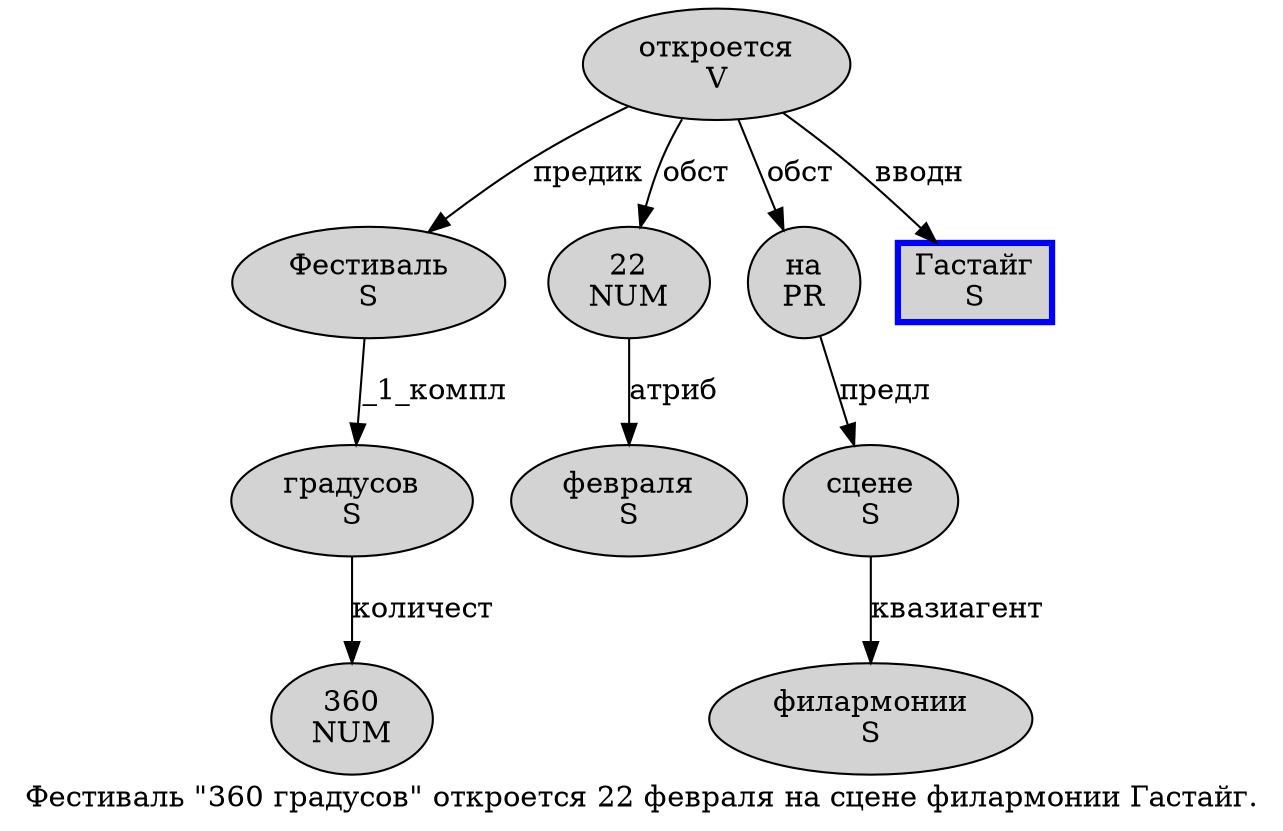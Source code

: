 digraph SENTENCE_982 {
	graph [label="Фестиваль \"360 градусов\" откроется 22 февраля на сцене филармонии Гастайг."]
	node [style=filled]
		0 [label="Фестиваль
S" color="" fillcolor=lightgray penwidth=1 shape=ellipse]
		2 [label="360
NUM" color="" fillcolor=lightgray penwidth=1 shape=ellipse]
		3 [label="градусов
S" color="" fillcolor=lightgray penwidth=1 shape=ellipse]
		5 [label="откроется
V" color="" fillcolor=lightgray penwidth=1 shape=ellipse]
		6 [label="22
NUM" color="" fillcolor=lightgray penwidth=1 shape=ellipse]
		7 [label="февраля
S" color="" fillcolor=lightgray penwidth=1 shape=ellipse]
		8 [label="на
PR" color="" fillcolor=lightgray penwidth=1 shape=ellipse]
		9 [label="сцене
S" color="" fillcolor=lightgray penwidth=1 shape=ellipse]
		10 [label="филармонии
S" color="" fillcolor=lightgray penwidth=1 shape=ellipse]
		11 [label="Гастайг
S" color=blue fillcolor=lightgray penwidth=3 shape=box]
			6 -> 7 [label="атриб"]
			0 -> 3 [label="_1_компл"]
			8 -> 9 [label="предл"]
			3 -> 2 [label="количест"]
			5 -> 0 [label="предик"]
			5 -> 6 [label="обст"]
			5 -> 8 [label="обст"]
			5 -> 11 [label="вводн"]
			9 -> 10 [label="квазиагент"]
}